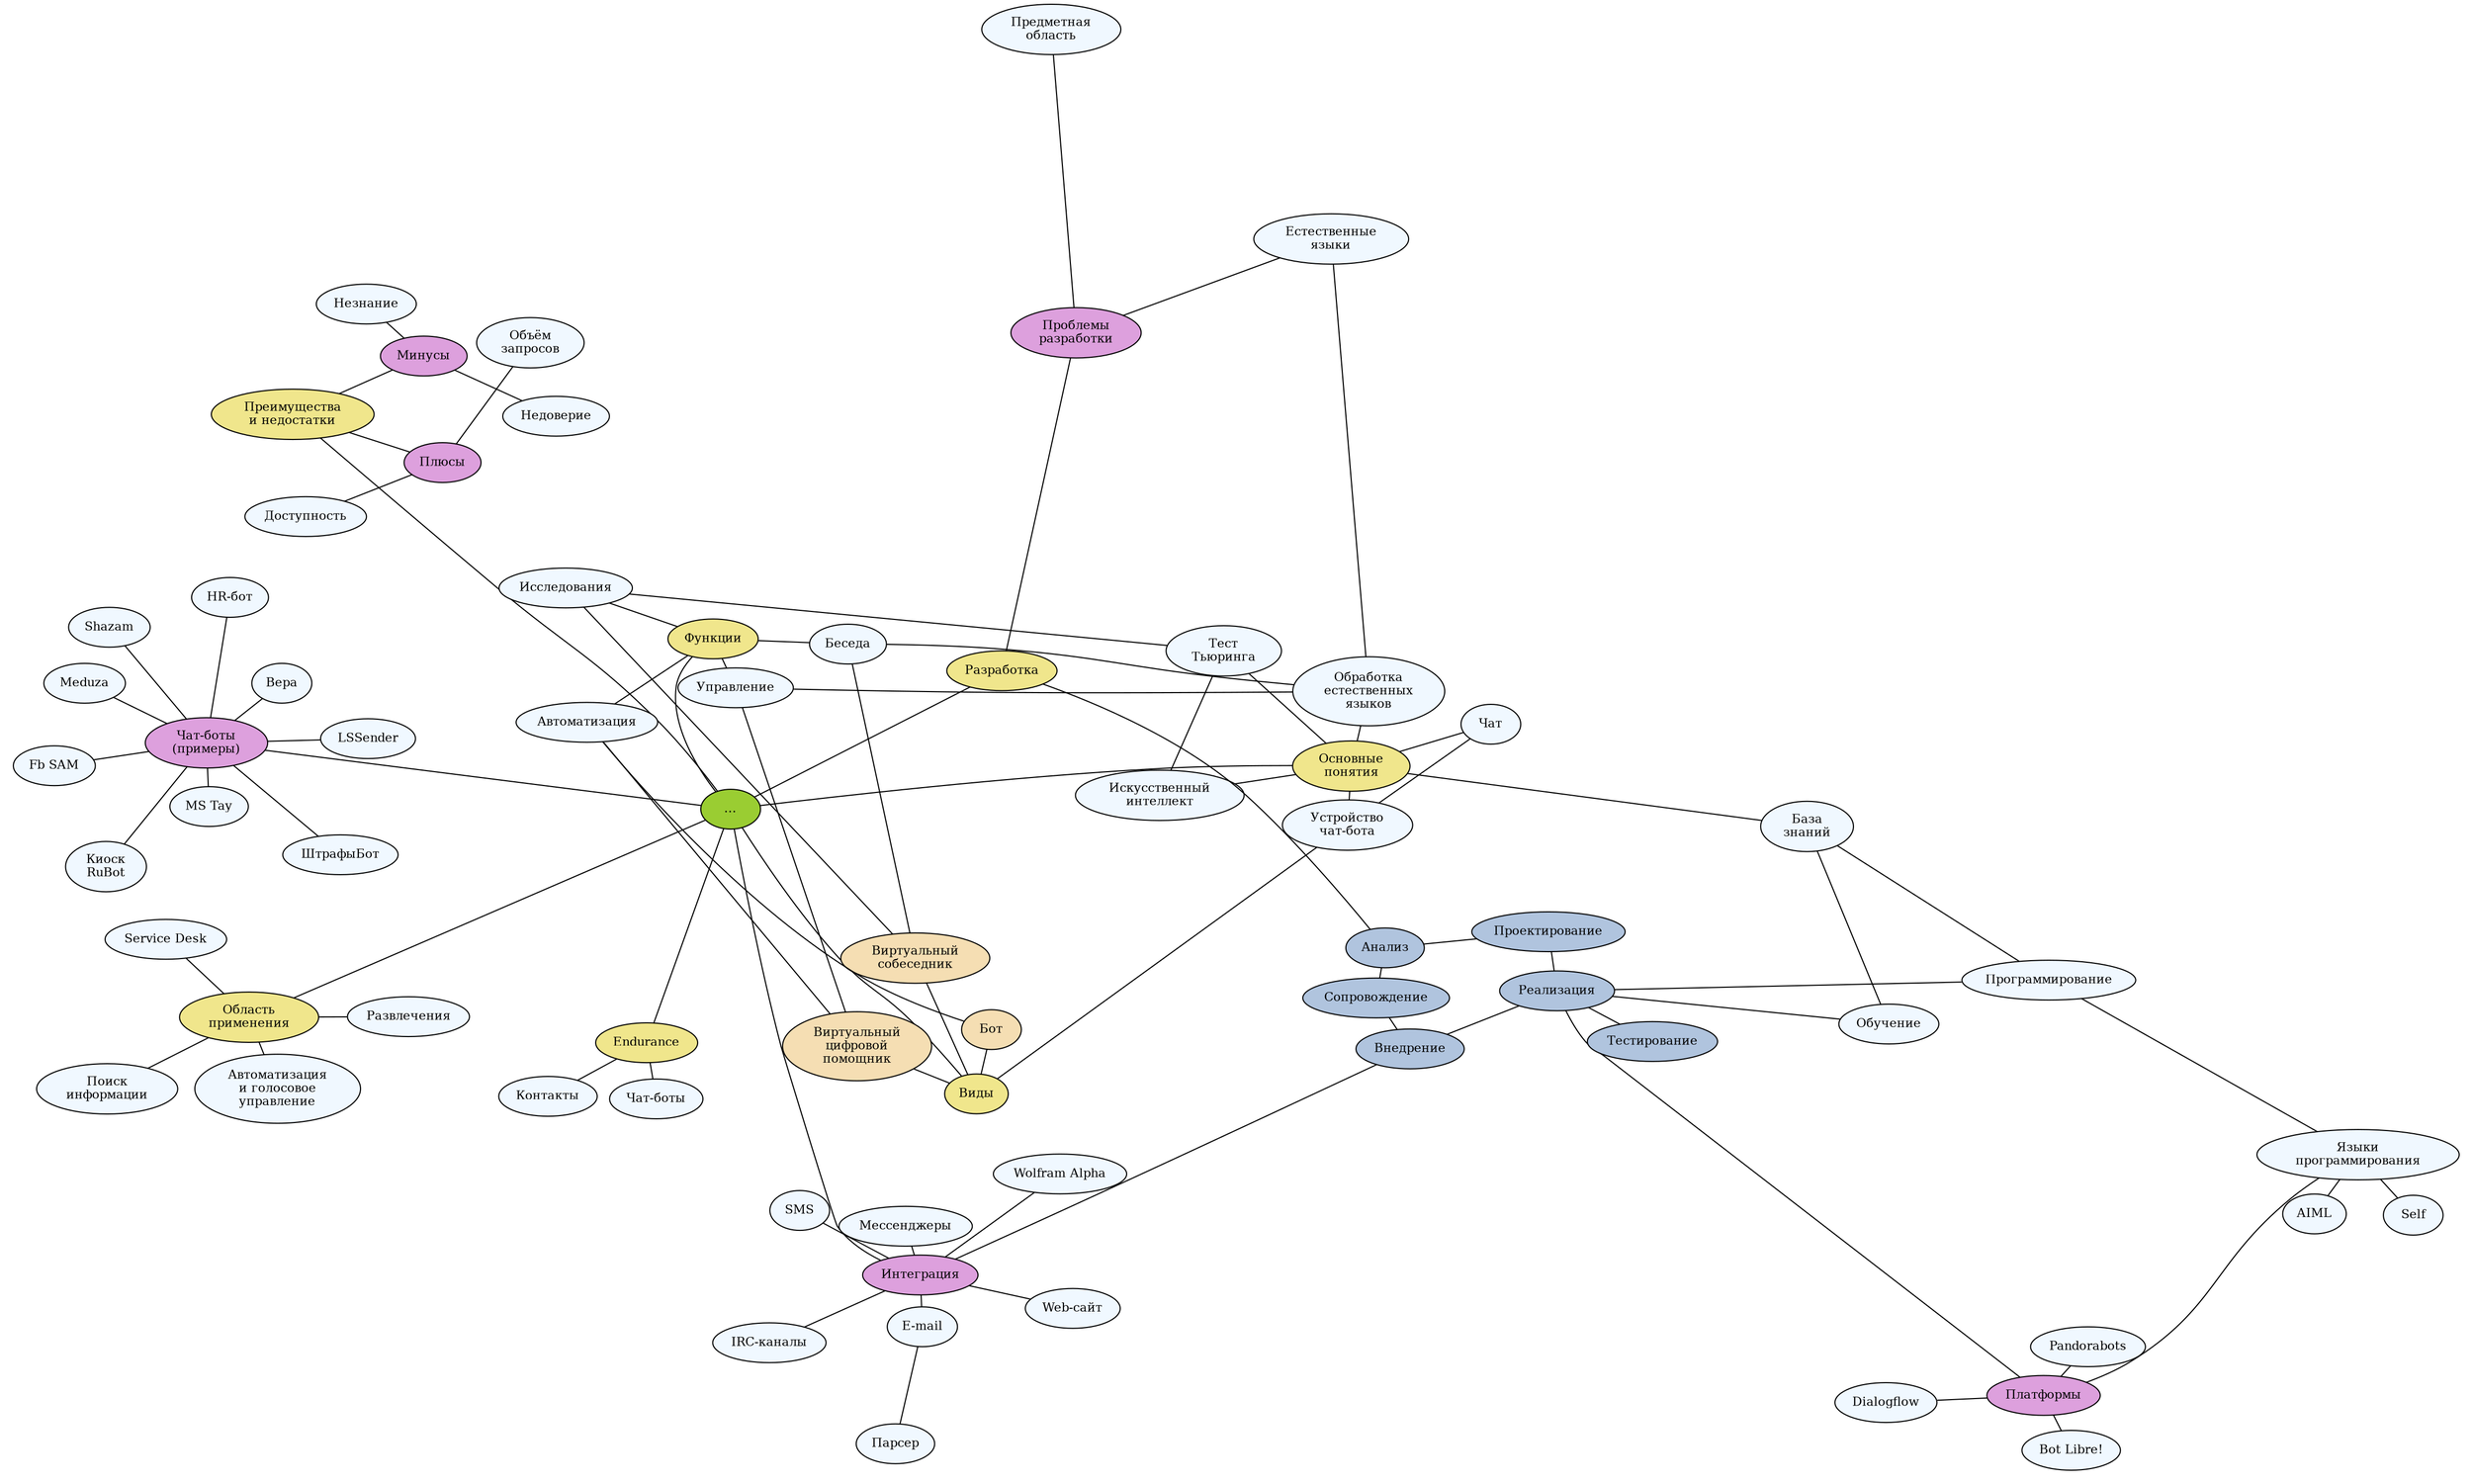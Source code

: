 graph examples {

// Configuration

graph [
center = true,
charset = "UTF-8",
label = "",
labelloc = "t",
labeljust = "c",
fontsize = 13,
style = invis,
layout = fdp,
splines = true
];

node [
fontsize = 11,
style = filled,
fillcolor = AliceBlue
];

edge [
style = solid
];

// Nodes

all [label = "..." fillcolor = YellowGreen];
examples [label = "Чат-боты\n(примеры)" fillcolor = Plum];

basics [label = "Основные\nпонятия" fillcolor = Khaki];
types [label = "Виды" fillcolor = Khaki];
functions [label = "Функции" fillcolor = Khaki];
development [label = "Разработка" fillcolor = Khaki];
benefits [label = "Преимущества\nи недостатки" fillcolor = Khaki];
applications [label = "Область\nприменения" fillcolor = Khaki];
endurance [label = "Endurance" fillcolor = Khaki];

talk [label = "Беседа"];
automation [label = "Автоматизация"];
control [label = "Управление"];
research [label = "Исследования"];

ibot [label = "Бот" fillcolor = Wheat];
chatbot [label = "Виртуальный\nсобеседник" fillcolor = Wheat];
VDA [label = "Виртуальный\nцифровой\nпомощник" fillcolor = Wheat];

knowledge_base [label = "База\nзнаний"];
AI [label = "Искусственный\nинтеллект"];
NLP [label = "Обработка\nестественных\nязыков"];
principles [label = "Устройство\nчат-бота"];

issues [label = "Проблемы\nразработки" fillcolor = Plum];
integration [label = "Интеграция" fillcolor = Plum];
platforms [label = "Платформы" fillcolor = Plum];

pros [label = "Плюсы" fillcolor = Plum];
cons [label = "Минусы" fillcolor = Plum];

analysis [label = "Анализ" fillcolor = LightSteelBlue];
planning [label = "Проектирование" fillcolor = LightSteelBlue];
implementation [label = "Реализация" fillcolor = LightSteelBlue];
testing [label = "Тестирование" fillcolor = LightSteelBlue];
deployment [label = "Внедрение" fillcolor = LightSteelBlue];
maintenance [label = "Сопровождение" fillcolor = LightSteelBlue];

coding [label = "Программирование"];
training [label = "Обучение"];
languages [label = "Языки\nпрограммирования"];
turing [label = "Тест\nТьюринга"];

// Edges

all -- basics;
all -- types;
all -- functions;
all -- examples;
all -- development;
all -- integration;
all -- benefits;
all -- applications;
all -- endurance;

subgraph cluster_benefits {
    benefits -- pros;
    benefits -- cons;

    pros -- "Объём\nзапросов";
    pros -- "Доступность";
    cons -- "Недоверие";
    cons -- "Незнание";
};

subgraph cluster_basics {
    basics -- AI;
    basics -- NLP;
    basics -- principles;

    //basics -- chatbot;
    //basics -- ibot;
    //basics -- VDA;
    basics -- turing;
    basics -- "Чат";
};
basics -- knowledge_base;

principles -- "Чат";
AI -- turing;
research -- turing;
//AI -- chatbot;

subgraph cluster_examples {
    examples -- "Meduza";
    examples -- "Fb SAM";
    examples -- "Shazam";
    examples -- "HR-бот";
    examples -- "ШтрафыБот";
    examples -- "Вера";
    examples -- "Киоск\nRuBot";
    examples -- "LSSender";
    examples -- "MS Tay";
};

subgraph cluster_types {
    types -- chatbot;
    types -- ibot;
    types -- VDA;
    //types -- functions;
};

subgraph cluster_functions {
    functions -- talk;
    functions -- automation;
    functions -- control;
    functions -- research;
};

talk -- chatbot;
automation -- ibot;
automation -- VDA;
control -- VDA;
research -- chatbot;

types -- principles;

NLP -- control;
NLP -- talk;

development -- analysis;
//development -- planning;
//development -- implementation;
//development -- testing;
//development -- deployment;
//development -- maintenance;
development -- issues;
//issues -- NLP;
issues -- "Предметная\nобласть";
issues -- "Естественные\nязыки";
"Естественные\nязыки" -- NLP;

// Development cycle
subgraph cluster_development {
    //all -- development;
    maintenance -- analysis;
    analysis -- planning;
    planning -- implementation;
    implementation -- testing;
    implementation -- deployment;
    deployment -- maintenance;
};

implementation -- coding;
implementation -- platforms;
implementation -- training;

training -- knowledge_base;
coding -- knowledge_base;

coding -- languages;
platforms -- languages;

subgraph cluster_languages {
    languages -- "AIML";
    languages -- "Self";
};

deployment -- integration;
//deployment -- platforms;

subgraph cluster_platforms {
    platforms -- "Bot Libre!";
    platforms -- "Pandorabots";
    platforms -- "Dialogflow";
};

subgraph cluster_integration {
    integration -- "Мессенджеры";
    integration -- "E-mail";
    integration -- "SMS";
    integration -- "Web-сайт";
    integration -- "Wolfram Alpha";
    integration -- "IRC-каналы";
    "E-mail" -- "Парсер";
};

subgraph cluster_applications {
    //applications -- deployment;
    applications -- "Развлечения";
    applications -- "Service Desk";
    applications -- "Поиск\nинформации";
    applications -- "Автоматизация\nи голосовое\nуправление";
};

subgraph cluster_endurance {
    endurance -- "Чат-боты";
    endurance -- "Контакты";
};
}

// vim: si et ts=4 sw=4:
